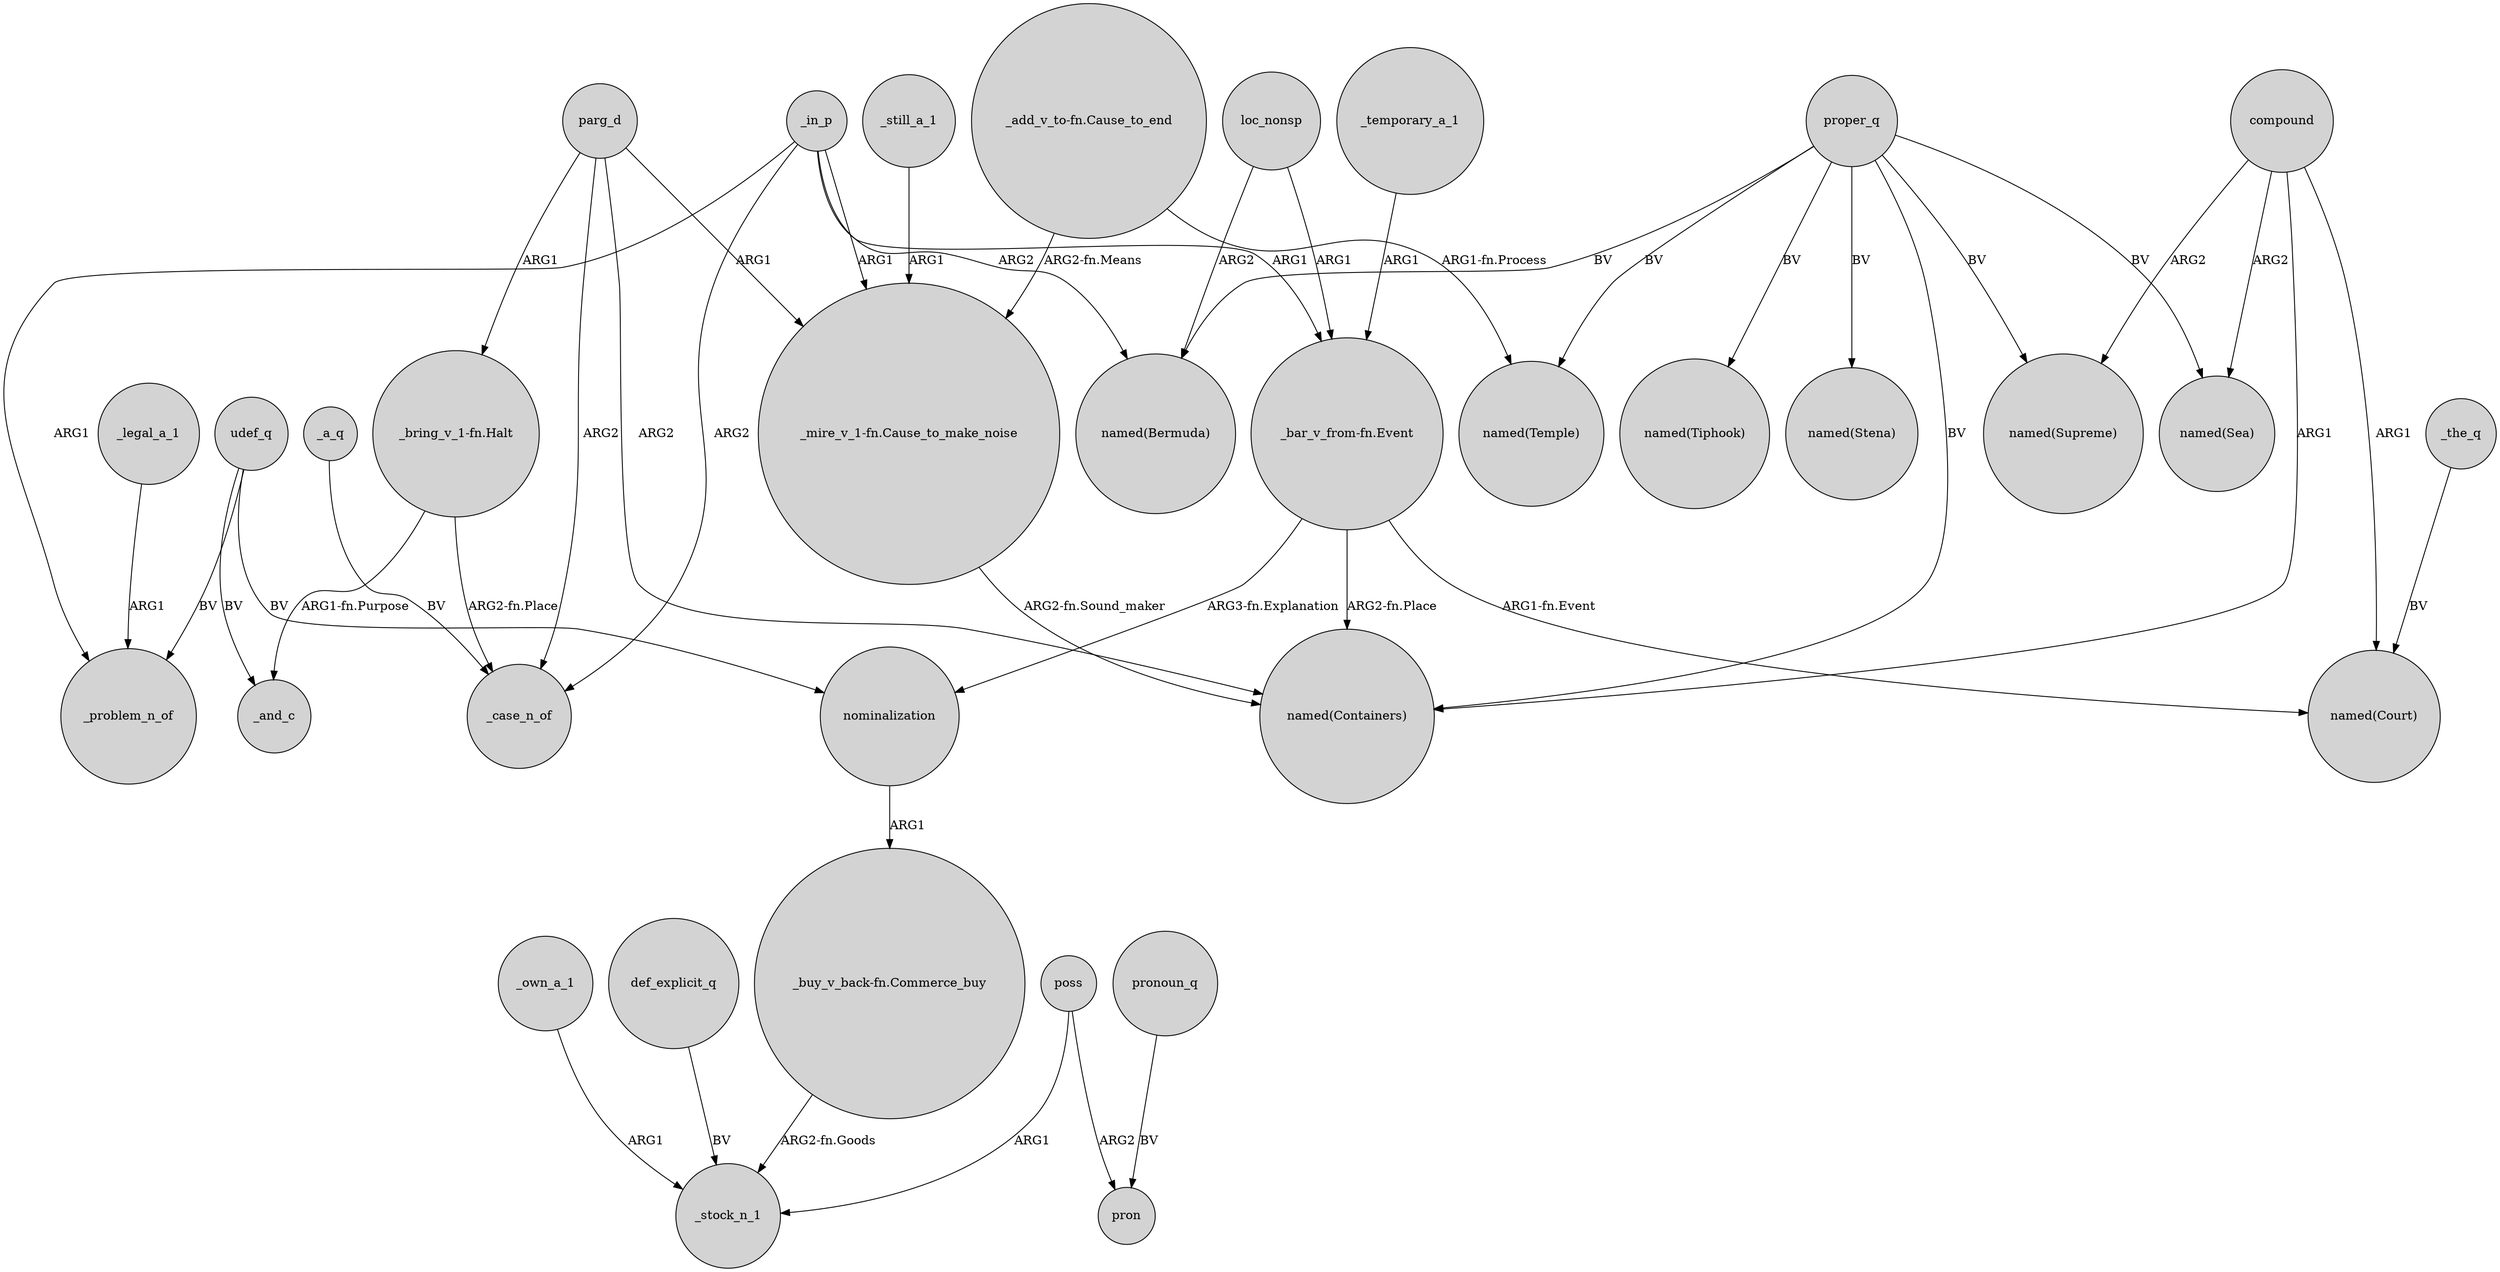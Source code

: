 digraph {
	node [shape=circle style=filled]
	"_bar_v_from-fn.Event" -> nominalization [label="ARG3-fn.Explanation"]
	compound -> "named(Sea)" [label=ARG2]
	compound -> "named(Containers)" [label=ARG1]
	_a_q -> _case_n_of [label=BV]
	_still_a_1 -> "_mire_v_1-fn.Cause_to_make_noise" [label=ARG1]
	proper_q -> "named(Tiphook)" [label=BV]
	_in_p -> "_bar_v_from-fn.Event" [label=ARG1]
	_in_p -> _case_n_of [label=ARG2]
	"_add_v_to-fn.Cause_to_end" -> "named(Temple)" [label="ARG1-fn.Process"]
	parg_d -> "named(Containers)" [label=ARG2]
	parg_d -> "_mire_v_1-fn.Cause_to_make_noise" [label=ARG1]
	udef_q -> _problem_n_of [label=BV]
	_the_q -> "named(Court)" [label=BV]
	udef_q -> _and_c [label=BV]
	_in_p -> _problem_n_of [label=ARG1]
	proper_q -> "named(Bermuda)" [label=BV]
	"_buy_v_back-fn.Commerce_buy" -> _stock_n_1 [label="ARG2-fn.Goods"]
	nominalization -> "_buy_v_back-fn.Commerce_buy" [label=ARG1]
	_legal_a_1 -> _problem_n_of [label=ARG1]
	"_add_v_to-fn.Cause_to_end" -> "_mire_v_1-fn.Cause_to_make_noise" [label="ARG2-fn.Means"]
	parg_d -> _case_n_of [label=ARG2]
	poss -> pron [label=ARG2]
	"_mire_v_1-fn.Cause_to_make_noise" -> "named(Containers)" [label="ARG2-fn.Sound_maker"]
	proper_q -> "named(Stena)" [label=BV]
	_in_p -> "named(Bermuda)" [label=ARG2]
	udef_q -> nominalization [label=BV]
	"_bring_v_1-fn.Halt" -> _and_c [label="ARG1-fn.Purpose"]
	poss -> _stock_n_1 [label=ARG1]
	proper_q -> "named(Supreme)" [label=BV]
	compound -> "named(Court)" [label=ARG1]
	"_bar_v_from-fn.Event" -> "named(Containers)" [label="ARG2-fn.Place"]
	"_bring_v_1-fn.Halt" -> _case_n_of [label="ARG2-fn.Place"]
	proper_q -> "named(Sea)" [label=BV]
	pronoun_q -> pron [label=BV]
	"_bar_v_from-fn.Event" -> "named(Court)" [label="ARG1-fn.Event"]
	loc_nonsp -> "named(Bermuda)" [label=ARG2]
	parg_d -> "_bring_v_1-fn.Halt" [label=ARG1]
	compound -> "named(Supreme)" [label=ARG2]
	_temporary_a_1 -> "_bar_v_from-fn.Event" [label=ARG1]
	proper_q -> "named(Temple)" [label=BV]
	_own_a_1 -> _stock_n_1 [label=ARG1]
	proper_q -> "named(Containers)" [label=BV]
	loc_nonsp -> "_bar_v_from-fn.Event" [label=ARG1]
	_in_p -> "_mire_v_1-fn.Cause_to_make_noise" [label=ARG1]
	def_explicit_q -> _stock_n_1 [label=BV]
}
